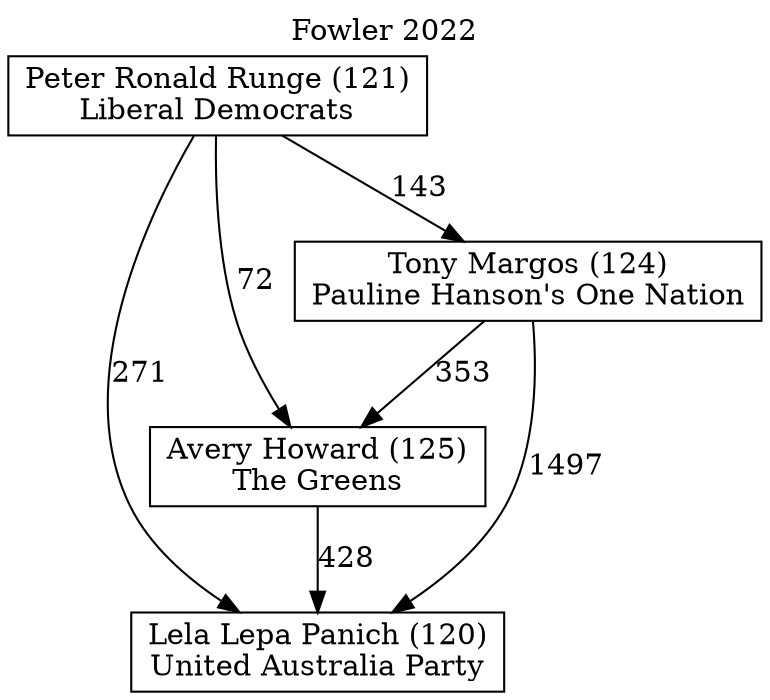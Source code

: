 // House preference flow
digraph "Lela Lepa Panich (120)_Fowler_2022" {
	graph [label="Fowler 2022" labelloc=t mclimit=10]
	node [shape=box]
	"Lela Lepa Panich (120)" [label="Lela Lepa Panich (120)
United Australia Party"]
	"Avery Howard (125)" [label="Avery Howard (125)
The Greens"]
	"Tony Margos (124)" [label="Tony Margos (124)
Pauline Hanson's One Nation"]
	"Peter Ronald Runge (121)" [label="Peter Ronald Runge (121)
Liberal Democrats"]
	"Avery Howard (125)" -> "Lela Lepa Panich (120)" [label=428]
	"Tony Margos (124)" -> "Avery Howard (125)" [label=353]
	"Peter Ronald Runge (121)" -> "Tony Margos (124)" [label=143]
	"Tony Margos (124)" -> "Lela Lepa Panich (120)" [label=1497]
	"Peter Ronald Runge (121)" -> "Lela Lepa Panich (120)" [label=271]
	"Peter Ronald Runge (121)" -> "Avery Howard (125)" [label=72]
}
